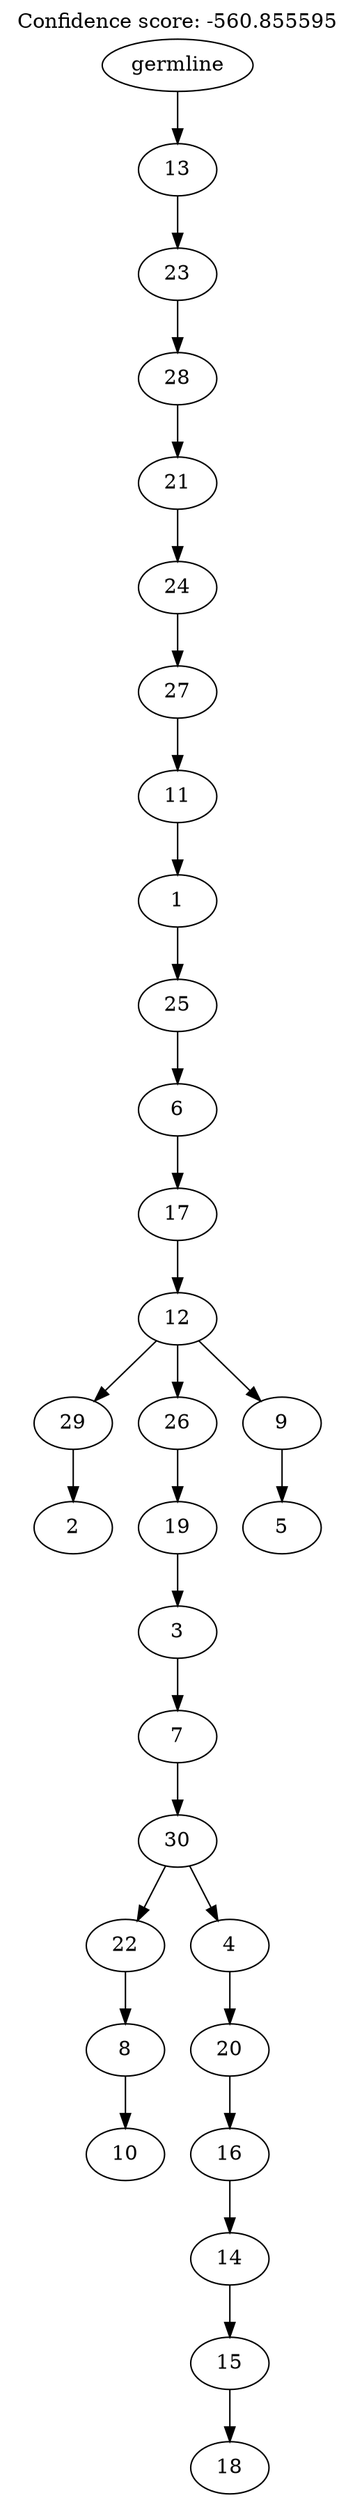 digraph g {
	"29" -> "30";
	"30" [label="2"];
	"27" -> "28";
	"28" [label="10"];
	"26" -> "27";
	"27" [label="8"];
	"24" -> "25";
	"25" [label="18"];
	"23" -> "24";
	"24" [label="15"];
	"22" -> "23";
	"23" [label="14"];
	"21" -> "22";
	"22" [label="16"];
	"20" -> "21";
	"21" [label="20"];
	"19" -> "20";
	"20" [label="4"];
	"19" -> "26";
	"26" [label="22"];
	"18" -> "19";
	"19" [label="30"];
	"17" -> "18";
	"18" [label="7"];
	"16" -> "17";
	"17" [label="3"];
	"15" -> "16";
	"16" [label="19"];
	"13" -> "14";
	"14" [label="5"];
	"12" -> "13";
	"13" [label="9"];
	"12" -> "15";
	"15" [label="26"];
	"12" -> "29";
	"29" [label="29"];
	"11" -> "12";
	"12" [label="12"];
	"10" -> "11";
	"11" [label="17"];
	"9" -> "10";
	"10" [label="6"];
	"8" -> "9";
	"9" [label="25"];
	"7" -> "8";
	"8" [label="1"];
	"6" -> "7";
	"7" [label="11"];
	"5" -> "6";
	"6" [label="27"];
	"4" -> "5";
	"5" [label="24"];
	"3" -> "4";
	"4" [label="21"];
	"2" -> "3";
	"3" [label="28"];
	"1" -> "2";
	"2" [label="23"];
	"0" -> "1";
	"1" [label="13"];
	"0" [label="germline"];
	labelloc="t";
	label="Confidence score: -560.855595";
}
